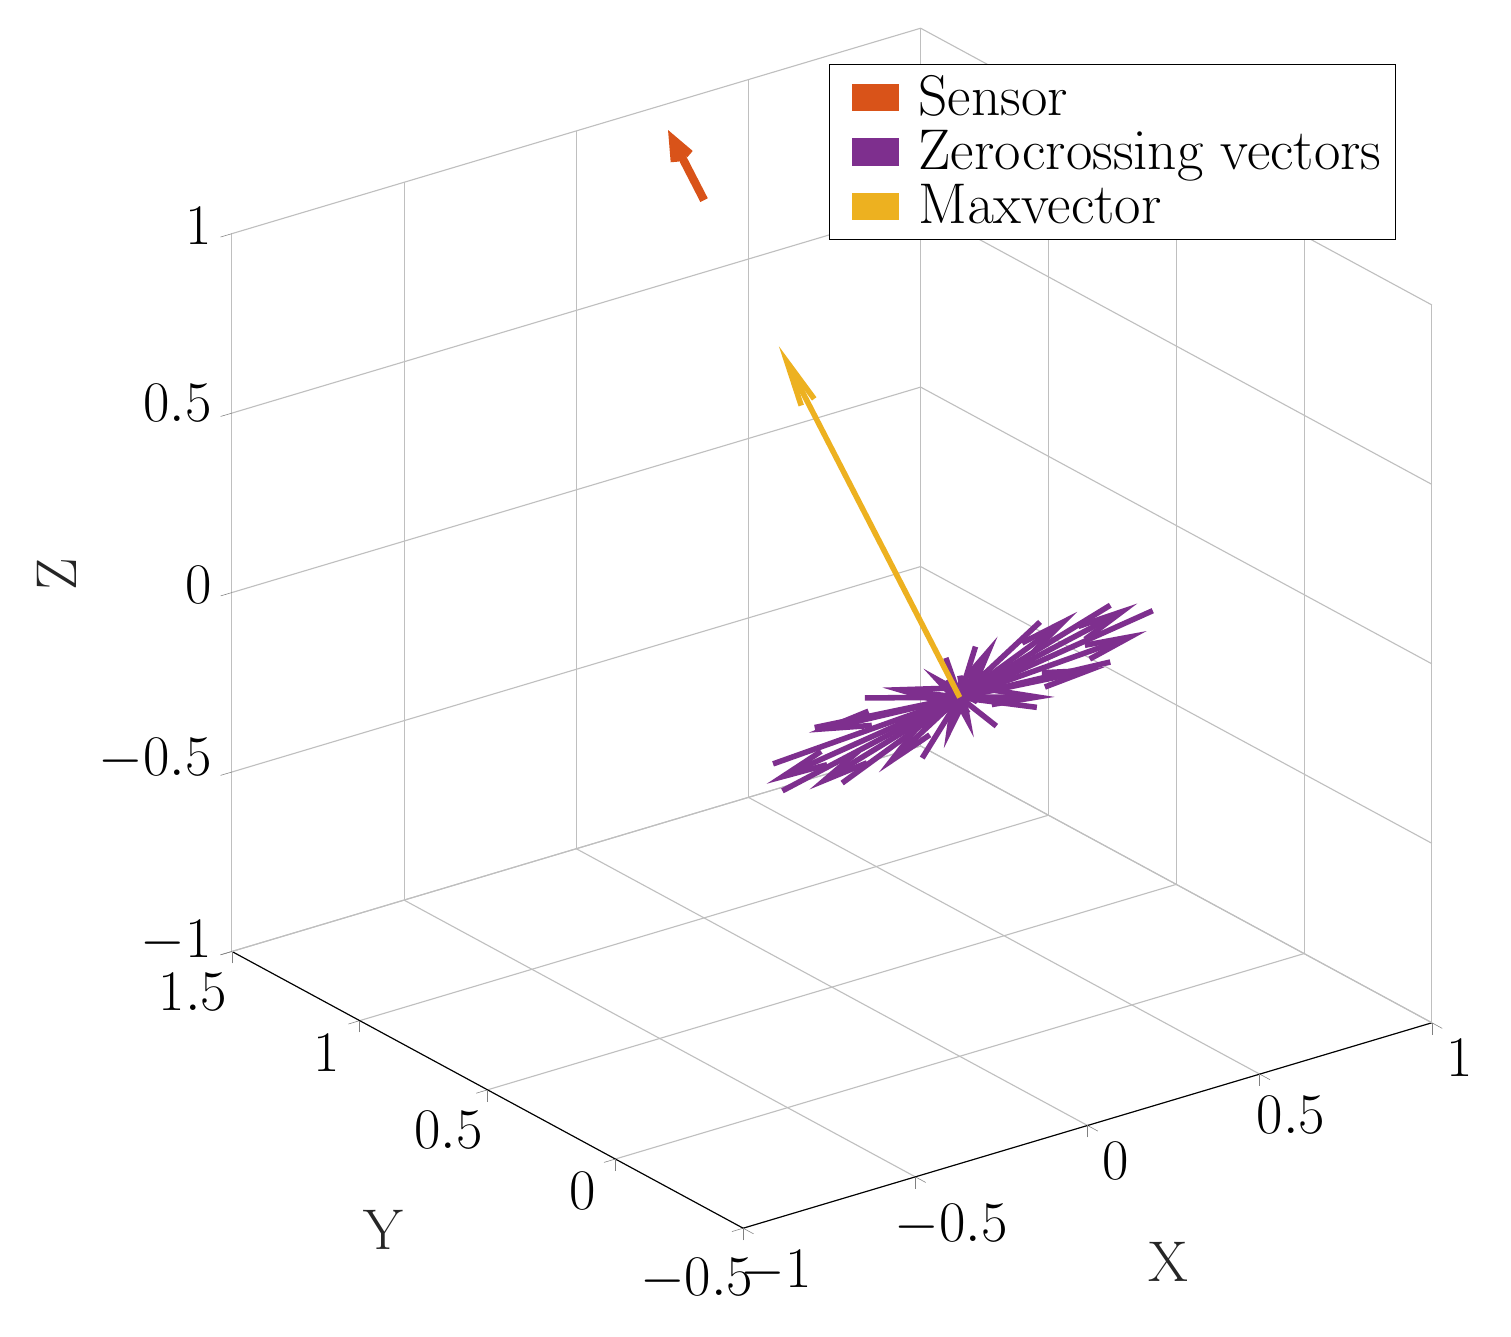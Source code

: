 % This file was created by matlab2tikz.
%
%The latest updates can be retrieved from
%  http://www.mathworks.com/matlabcentral/fileexchange/22022-matlab2tikz-matlab2tikz
%where you can also make suggestions and rate matlab2tikz.
%
\definecolor{mycolor1}{rgb}{0.851,0.325,0.098}%
\definecolor{mycolor2}{rgb}{0.494, 0.184, 0.556}%
\definecolor{mycolor3}{rgb}{0.929,0.694,0.125}%
%
\begin{tikzpicture}

\begin{axis}[%
width=6in,
height=6in,
at={(0in,0in)},
scale only axis,
plot box ratio=1 1 1,
xmin=-1.0,
xmax=1.0,
xtick = {-1,-0.5,...,1.5},
tick align=outside,
xlabel style={font=\color{white!15!black}},
xlabel={\huge X},
ymin=-0.5,
ymax=1.5,
ytick = {-1.5,-1,...,1.5},
ylabel style={font=\color{white!15!black}},
ylabel={\huge Y},
zmin=-1.0,
zmax=1.0,
ztick = {-1.5,-1,...,1.5},
zlabel style={font=\color{white!15!black}},
zlabel={\huge Z},
view={-36.589}{25.652},
axis background/.style={fill=white},
axis x line*=bottom,
axis y line*=left,
axis z line*=left,
xmajorgrids,
ymajorgrids,
zmajorgrids,
tick label style={black, font=\huge},
legend style={font=\small},
legend cell align=left,
legend pos=north east]
\addlegendimage{line legend,mycolor1,line width = 10}\addlegendentry{\huge Sensor}
\addlegendimage{line legend,mycolor2, line width = 10}\addlegendentry{\huge Zerocrossing vectors}
\addlegendimage{line legend,mycolor3, line width = 10}\addlegendentry{\huge Maxvector}
]
\addplot3[-Straight Barb, color=mycolor1, line width=3.0pt, point meta={sqrt((\thisrow{u})^2+(\thisrow{v})^2+(\thisrow{w})^2)}, point meta min=0, quiver={u=\thisrow{u}, v=\thisrow{v}, w=\thisrow{w}, every arrow/.append style={-{Straight Barb[angle'=45, scale={5/1000*\pgfplotspointmetatransformed}]}}}]
 table[row sep=crcr] {%
x	y	z	u	v	w\\
0	1	1	8.66e-18	0.141	0.141\\
};

\addplot3[-Straight Barb, color=mycolor2,line width = 2, point meta={sqrt((\thisrow{u})^2+(\thisrow{v})^2+(\thisrow{w})^2)}, point meta min=0, quiver={u=\thisrow{u}, v=\thisrow{v}, w=\thisrow{w}, every arrow/.append style={-{Straight Barb[angle'=18.263, scale={3/1000*\pgfplotspointmetatransformed}]}}}]
 table[row sep=crcr] {%
x	y	z	u	v	w\\
-0.485	-0.086	0.088	0.97	0.171	-0.175\\
0.388	0.221	-0.224	-0.777	-0.442	0.448\\
-0.263	-0.3	0.301	0.526	0.599	-0.603\\
0.142	0.338	-0.34	-0.283	-0.676	0.68\\
-0.028	-0.352	0.354	0.055	0.705	-0.707\\
-0.083	0.348	-0.349	0.166	-0.696	0.698\\
0.196	-0.325	0.326	-0.391	0.65	-0.652\\
-0.31	0.276	-0.278	0.621	-0.552	0.557\\
0.418	-0.192	0.196	-0.836	0.384	-0.391\\
-0.49	0.07	-0.072	0.98	-0.141	0.144\\
0.49	0.071	-0.069	-0.98	-0.141	0.138\\
-0.419	-0.193	0.193	0.838	0.386	-0.386\\
0.312	0.277	-0.276	-0.623	-0.554	0.552\\
-0.197	-0.327	0.324	0.393	0.653	-0.647\\
};


\addplot3[-Straight Barb, color=mycolor3,line width = 2, point meta={sqrt((\thisrow{u})^2+(\thisrow{v})^2+(\thisrow{w})^2)}, point meta min=0, quiver={u=\thisrow{u}, v=\thisrow{v}, w=\thisrow{w}, every arrow/.append style={-{Straight Barb[angle'=18.263, scale={3/1000*\pgfplotspointmetatransformed}]}}}]
 table[row sep=crcr] {%
x	y	z	u	v	w\\
0	0	0	0.002	0.71	0.704\\
};


\end{axis}

\begin{axis}[%
width=6in,
height=6in,
at={(0in,0in)},
scale only axis,
xmin=0,
xmax=1,
ymin=0,
ymax=1,
axis line style={draw=none},
ticks=none,
axis x line*=bottom,
axis y line*=left
]
\end{axis}
\end{tikzpicture}%